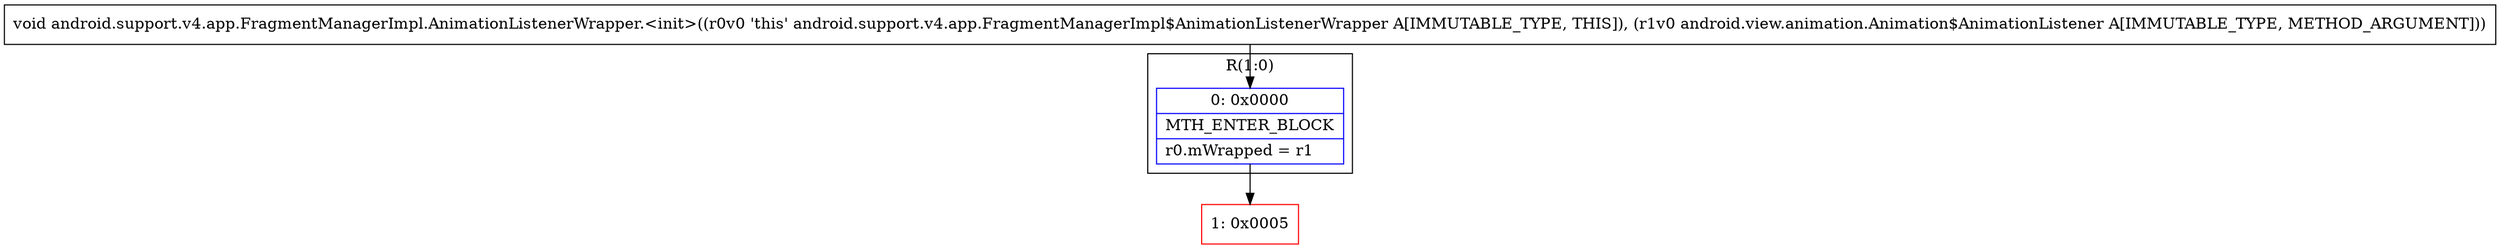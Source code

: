digraph "CFG forandroid.support.v4.app.FragmentManagerImpl.AnimationListenerWrapper.\<init\>(Landroid\/view\/animation\/Animation$AnimationListener;)V" {
subgraph cluster_Region_596805202 {
label = "R(1:0)";
node [shape=record,color=blue];
Node_0 [shape=record,label="{0\:\ 0x0000|MTH_ENTER_BLOCK\l|r0.mWrapped = r1\l}"];
}
Node_1 [shape=record,color=red,label="{1\:\ 0x0005}"];
MethodNode[shape=record,label="{void android.support.v4.app.FragmentManagerImpl.AnimationListenerWrapper.\<init\>((r0v0 'this' android.support.v4.app.FragmentManagerImpl$AnimationListenerWrapper A[IMMUTABLE_TYPE, THIS]), (r1v0 android.view.animation.Animation$AnimationListener A[IMMUTABLE_TYPE, METHOD_ARGUMENT])) }"];
MethodNode -> Node_0;
Node_0 -> Node_1;
}

